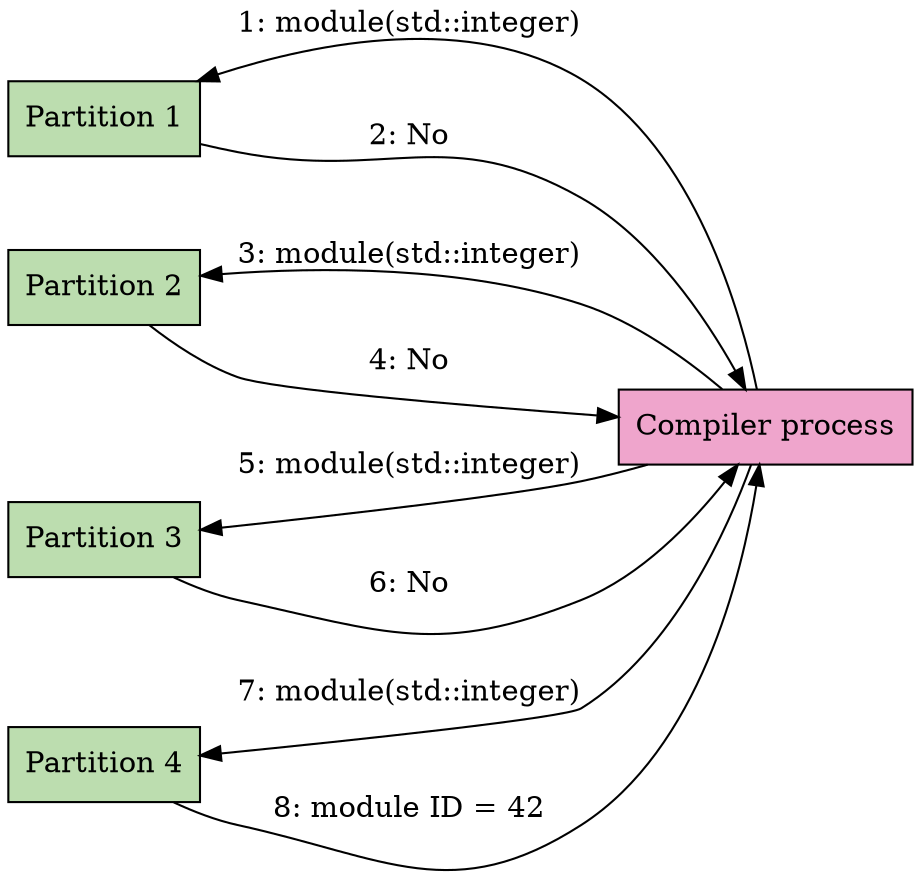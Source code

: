 digraph Flow {
    rankdir = RL
    node[shape=box]

    "Compiler process"[fillcolor="#EFA5CC" style=filled]
    "Partition 1"[fillcolor="#BCDDAF" style=filled]
    "Partition 2"[fillcolor="#BCDDAF" style=filled]
    "Partition 3"[fillcolor="#BCDDAF" style=filled]
    "Partition 4"[fillcolor="#BCDDAF" style=filled]

    "Compiler process" -> "Partition 1"[label="1: module(std::integer)\n"]
    "Partition 1" -> "Compiler process"[label="\n2: No"]

    "Compiler process" -> "Partition 2"[label="\n3: module(std::integer)\n"]
    "Partition 2" -> "Compiler process"[label="\n4: No"]

    "Compiler process" -> "Partition 3"[label="\n5: module(std::integer)\n"]
    "Partition 3" -> "Compiler process"[label="\n6: No"]

    "Compiler process" -> "Partition 4"[label="\n7: module(std::integer)\n"]
    "Partition 4" -> "Compiler process"[label="\n8: module ID = 42"]
}
